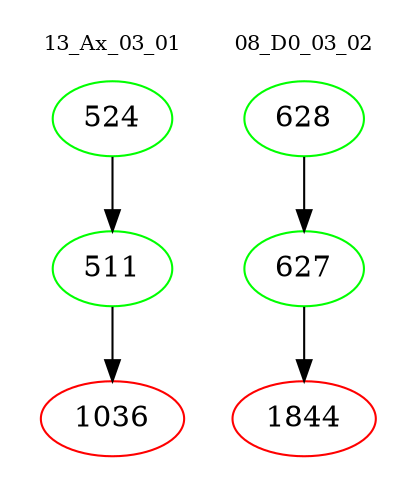 digraph{
subgraph cluster_0 {
color = white
label = "13_Ax_03_01";
fontsize=10;
T0_524 [label="524", color="green"]
T0_524 -> T0_511 [color="black"]
T0_511 [label="511", color="green"]
T0_511 -> T0_1036 [color="black"]
T0_1036 [label="1036", color="red"]
}
subgraph cluster_1 {
color = white
label = "08_D0_03_02";
fontsize=10;
T1_628 [label="628", color="green"]
T1_628 -> T1_627 [color="black"]
T1_627 [label="627", color="green"]
T1_627 -> T1_1844 [color="black"]
T1_1844 [label="1844", color="red"]
}
}
